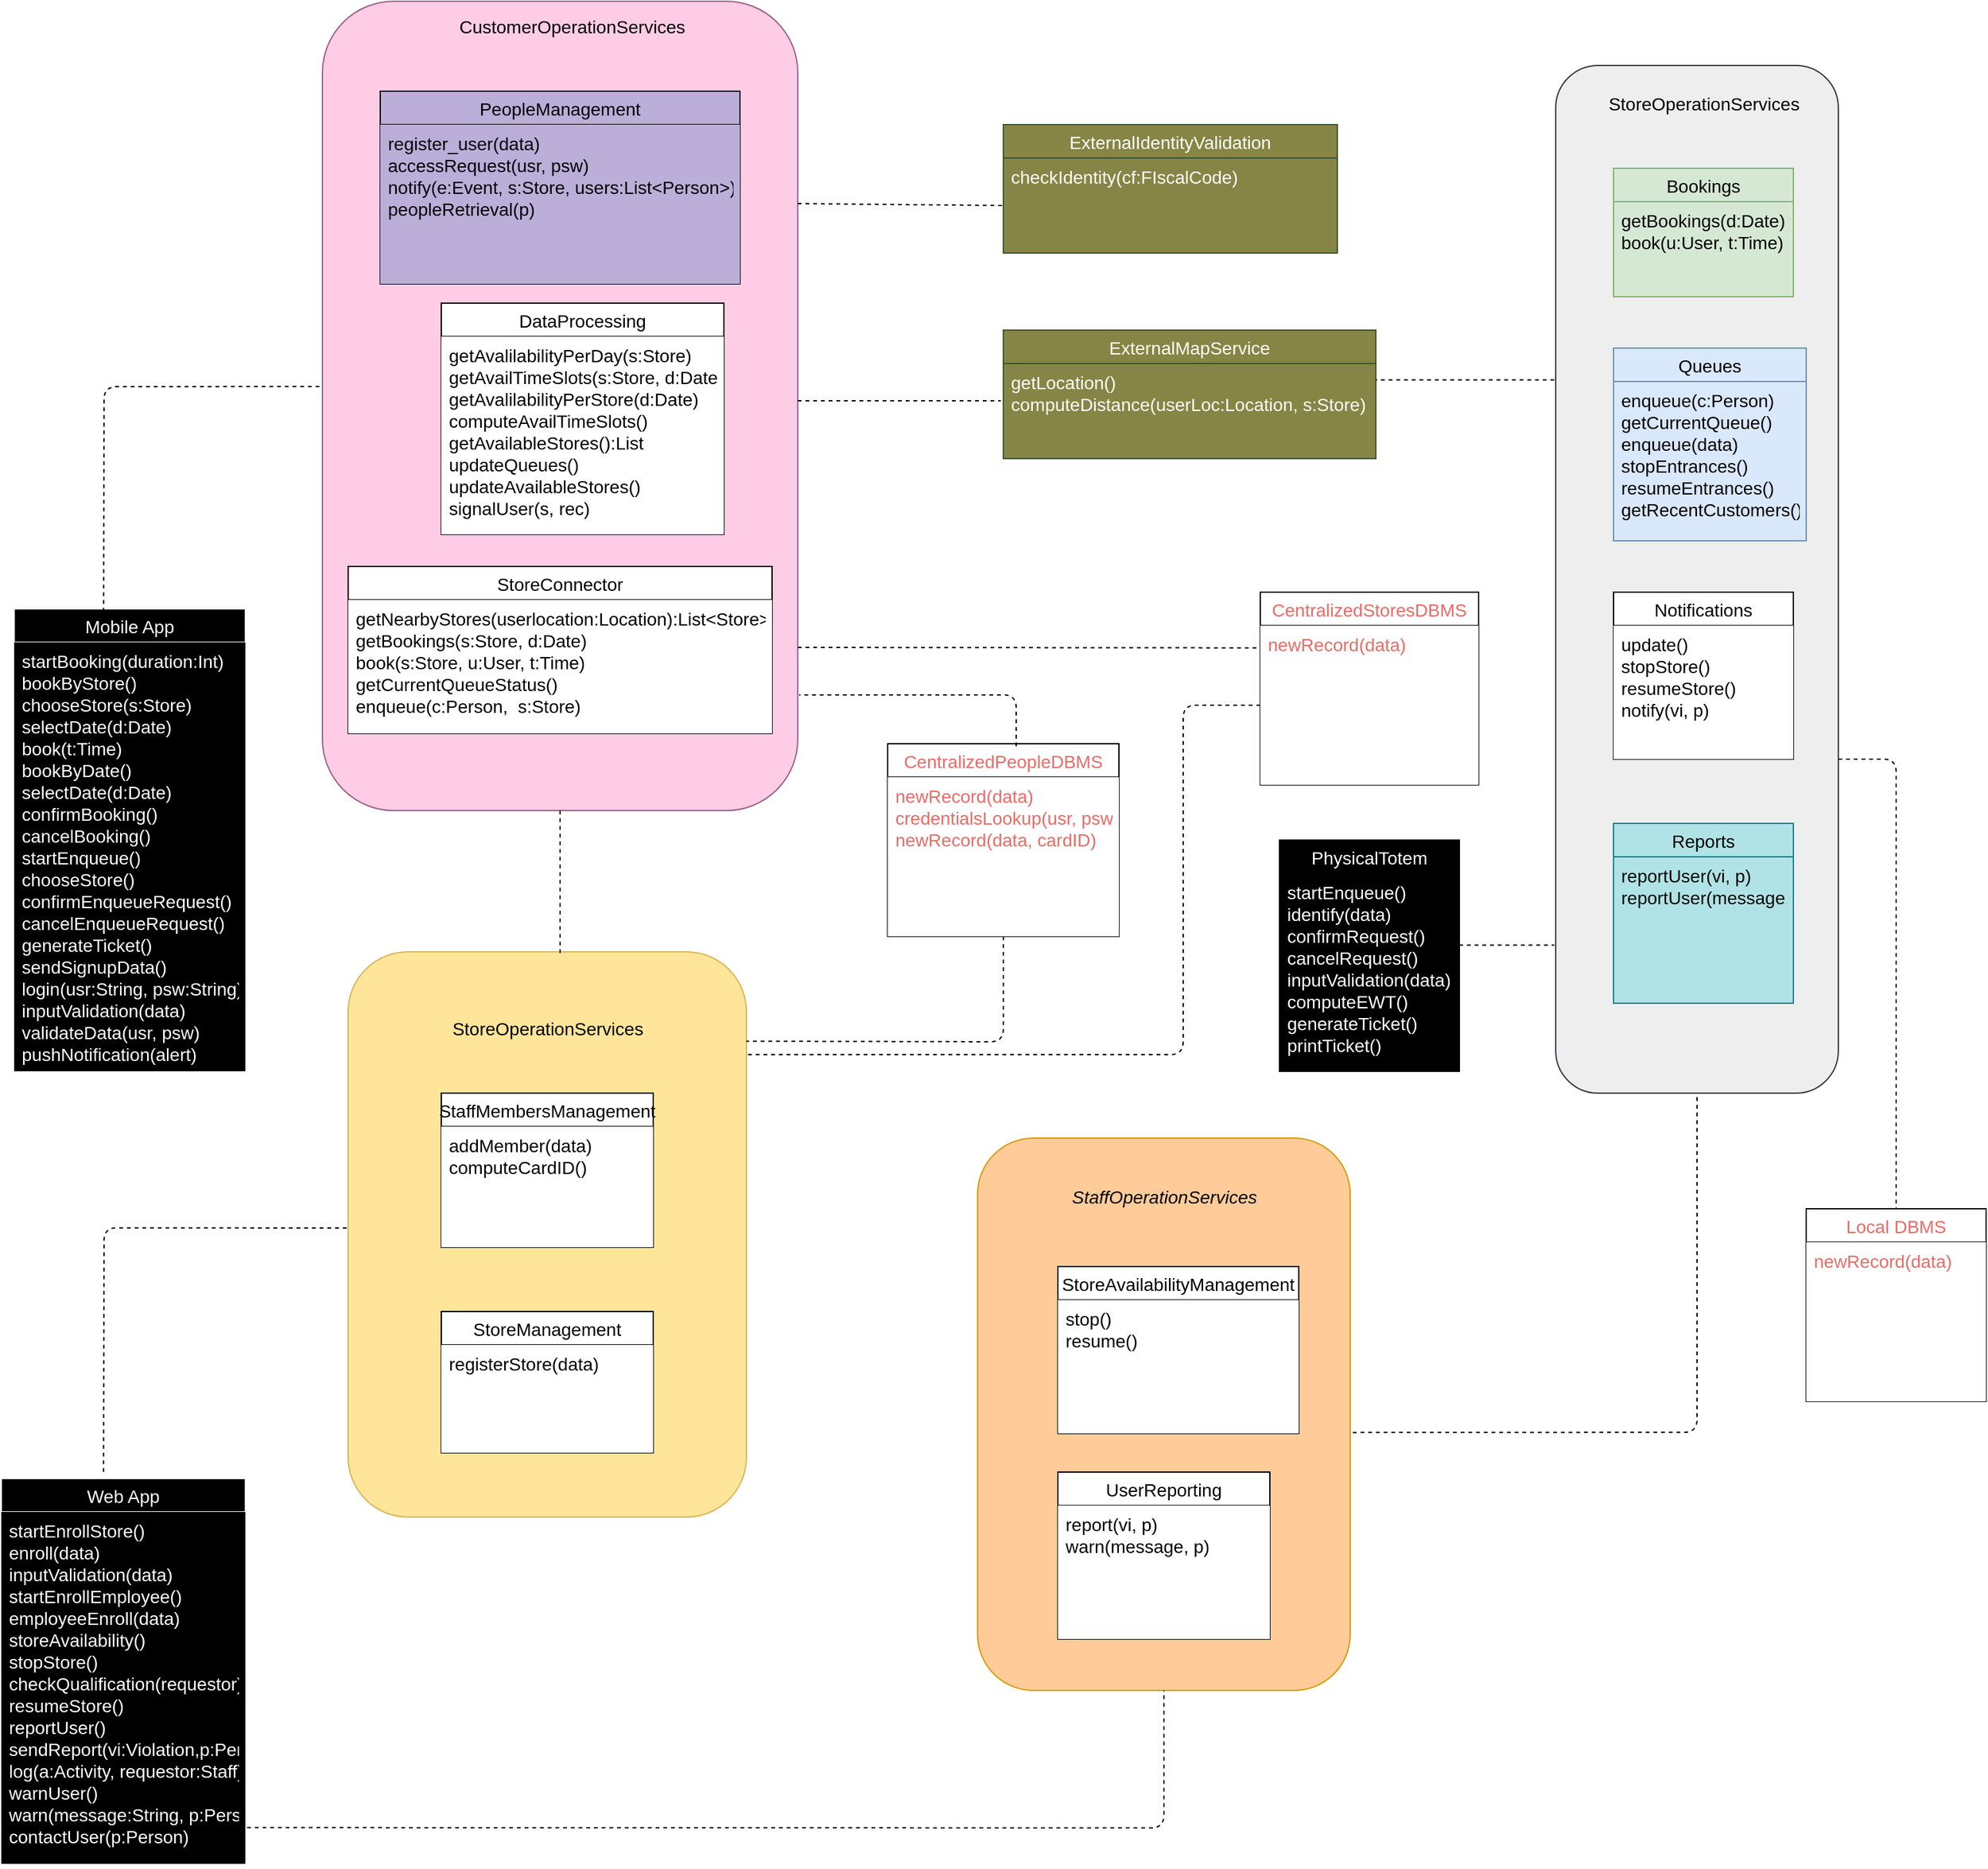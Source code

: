 <mxfile version="14.1.9" type="google"><diagram id="C5RBs43oDa-KdzZeNtuy" name="Page-1"><mxGraphModel dx="2595" dy="1323" grid="1" gridSize="10" guides="1" tooltips="1" connect="1" arrows="1" fold="1" page="1" pageScale="1" pageWidth="827" pageHeight="1169" math="0" shadow="0"><root><mxCell id="WIyWlLk6GJQsqaUBKTNV-0"/><mxCell id="WIyWlLk6GJQsqaUBKTNV-1" parent="WIyWlLk6GJQsqaUBKTNV-0"/><mxCell id="Wvntt9T2hFJP92yOpZbd-20" value="" style="rounded=1;whiteSpace=wrap;html=1;fontSize=14;strokeColor=#996185;fillColor=#FFCCE6;" parent="WIyWlLk6GJQsqaUBKTNV-1" vertex="1"><mxGeometry x="290" y="60" width="370" height="630" as="geometry"/></mxCell><mxCell id="Wvntt9T2hFJP92yOpZbd-12" value="DataProcessing" style="swimlane;fontStyle=0;childLayout=stackLayout;horizontal=1;startSize=26;horizontalStack=0;resizeParent=1;resizeParentMax=0;resizeLast=0;collapsible=1;marginBottom=0;fontSize=14;" parent="WIyWlLk6GJQsqaUBKTNV-1" vertex="1"><mxGeometry x="382.5" y="295" width="220" height="180" as="geometry"/></mxCell><mxCell id="Wvntt9T2hFJP92yOpZbd-13" value="getAvalilabilityPerDay(s:Store)&#10;getAvailTimeSlots(s:Store, d:Date)&#10;getAvalilabilityPerStore(d:Date)&#10;computeAvailTimeSlots()&#10;getAvailableStores():List&#10;updateQueues()&#10;updateAvailableStores()&#10;signalUser(s, rec)" style="text;strokeColor=none;align=left;verticalAlign=top;spacingLeft=4;spacingRight=4;overflow=hidden;rotatable=0;points=[[0,0.5],[1,0.5]];portConstraint=eastwest;fontSize=14;fillColor=#ffffff;" parent="Wvntt9T2hFJP92yOpZbd-12" vertex="1"><mxGeometry y="26" width="220" height="154" as="geometry"/></mxCell><mxCell id="Wvntt9T2hFJP92yOpZbd-21" value="&lt;span style=&quot;font-size: 14px; font-weight: 400;&quot;&gt;CustomerOperationServices&lt;/span&gt;" style="text;strokeColor=none;fillColor=none;html=1;fontSize=14;fontStyle=1;verticalAlign=middle;align=center;" parent="WIyWlLk6GJQsqaUBKTNV-1" vertex="1"><mxGeometry x="464" y="70" width="40" height="20" as="geometry"/></mxCell><mxCell id="Wvntt9T2hFJP92yOpZbd-23" value="StoreConnector" style="swimlane;fontStyle=0;childLayout=stackLayout;horizontal=1;startSize=26;horizontalStack=0;resizeParent=1;resizeParentMax=0;resizeLast=0;collapsible=1;marginBottom=0;fontSize=14;" parent="WIyWlLk6GJQsqaUBKTNV-1" vertex="1"><mxGeometry x="310" y="500" width="330" height="130" as="geometry"/></mxCell><mxCell id="Wvntt9T2hFJP92yOpZbd-24" value="getNearbyStores(userlocation:Location):List&lt;Store&gt;&#10;getBookings(s:Store, d:Date)&#10;book(s:Store, u:User, t:Time)&#10;getCurrentQueueStatus()&#10;enqueue(c:Person,  s:Store)&#10;" style="text;strokeColor=none;align=left;verticalAlign=top;spacingLeft=4;spacingRight=4;overflow=hidden;rotatable=0;points=[[0,0.5],[1,0.5]];portConstraint=eastwest;fontSize=14;fillColor=#ffffff;" parent="Wvntt9T2hFJP92yOpZbd-23" vertex="1"><mxGeometry y="26" width="330" height="104" as="geometry"/></mxCell><mxCell id="Wvntt9T2hFJP92yOpZbd-31" value="" style="rounded=1;whiteSpace=wrap;html=1;fontSize=14;fillColor=#eeeeee;strokeColor=#36393d;" parent="WIyWlLk6GJQsqaUBKTNV-1" vertex="1"><mxGeometry x="1250" y="110" width="220" height="800" as="geometry"/></mxCell><mxCell id="Wvntt9T2hFJP92yOpZbd-32" value="&lt;span style=&quot;font-size: 14px; font-weight: 400;&quot;&gt;StoreOperationServices&lt;/span&gt;" style="text;strokeColor=none;fillColor=none;html=1;fontSize=14;fontStyle=1;verticalAlign=middle;align=center;" parent="WIyWlLk6GJQsqaUBKTNV-1" vertex="1"><mxGeometry x="1345" y="130" width="40" height="20" as="geometry"/></mxCell><mxCell id="Wvntt9T2hFJP92yOpZbd-47" value="Queues" style="swimlane;fontStyle=0;childLayout=stackLayout;horizontal=1;startSize=26;fillColor=#dae8fc;horizontalStack=0;resizeParent=1;resizeParentMax=0;resizeLast=0;collapsible=1;marginBottom=0;fontSize=14;strokeColor=#6c8ebf;" parent="WIyWlLk6GJQsqaUBKTNV-1" vertex="1"><mxGeometry x="1295" y="330" width="150" height="150" as="geometry"/></mxCell><mxCell id="Wvntt9T2hFJP92yOpZbd-48" value="enqueue(c:Person)&#10;getCurrentQueue()&#10;enqueue(data)&#10;stopEntrances()&#10;resumeEntrances()&#10;getRecentCustomers()" style="text;strokeColor=#6c8ebf;fillColor=#dae8fc;align=left;verticalAlign=top;spacingLeft=4;spacingRight=4;overflow=hidden;rotatable=0;points=[[0,0.5],[1,0.5]];portConstraint=eastwest;fontSize=14;" parent="Wvntt9T2hFJP92yOpZbd-47" vertex="1"><mxGeometry y="26" width="150" height="124" as="geometry"/></mxCell><mxCell id="Wvntt9T2hFJP92yOpZbd-51" value="Notifications" style="swimlane;fontStyle=0;childLayout=stackLayout;horizontal=1;startSize=26;horizontalStack=0;resizeParent=1;resizeParentMax=0;resizeLast=0;collapsible=1;marginBottom=0;fontSize=14;" parent="WIyWlLk6GJQsqaUBKTNV-1" vertex="1"><mxGeometry x="1295" y="520" width="140" height="130" as="geometry"/></mxCell><mxCell id="Wvntt9T2hFJP92yOpZbd-52" value="update()&#10;stopStore()&#10;resumeStore()&#10;notify(vi, p)&#10;&#10;" style="text;align=left;verticalAlign=top;spacingLeft=4;spacingRight=4;overflow=hidden;rotatable=0;points=[[0,0.5],[1,0.5]];portConstraint=eastwest;fontSize=14;fillColor=#ffffff;" parent="Wvntt9T2hFJP92yOpZbd-51" vertex="1"><mxGeometry y="26" width="140" height="104" as="geometry"/></mxCell><mxCell id="Wvntt9T2hFJP92yOpZbd-55" value="Reports" style="swimlane;fontStyle=0;childLayout=stackLayout;horizontal=1;startSize=26;fillColor=#b0e3e6;horizontalStack=0;resizeParent=1;resizeParentMax=0;resizeLast=0;collapsible=1;marginBottom=0;fontSize=14;strokeColor=#0e8088;" parent="WIyWlLk6GJQsqaUBKTNV-1" vertex="1"><mxGeometry x="1295" y="700" width="140" height="140" as="geometry"/></mxCell><mxCell id="Wvntt9T2hFJP92yOpZbd-56" value="reportUser(vi, p)&#10;reportUser(message, p)" style="text;strokeColor=#0e8088;fillColor=#b0e3e6;align=left;verticalAlign=top;spacingLeft=4;spacingRight=4;overflow=hidden;rotatable=0;points=[[0,0.5],[1,0.5]];portConstraint=eastwest;fontSize=14;" parent="Wvntt9T2hFJP92yOpZbd-55" vertex="1"><mxGeometry y="26" width="140" height="114" as="geometry"/></mxCell><mxCell id="_dPfnUS4JQaAwFtP3kPF-0" value="PeopleManagement" style="swimlane;fontStyle=0;childLayout=stackLayout;horizontal=1;startSize=26;horizontalStack=0;resizeParent=1;resizeParentMax=0;resizeLast=0;collapsible=1;marginBottom=0;fontSize=14;fillColor=#BBAED9;" parent="WIyWlLk6GJQsqaUBKTNV-1" vertex="1"><mxGeometry x="335" y="130" width="280" height="150" as="geometry"/></mxCell><mxCell id="_dPfnUS4JQaAwFtP3kPF-1" value="register_user(data)&#10;accessRequest(usr, psw)&#10;notify(e:Event, s:Store, users:List&lt;Person&gt;)&#10;peopleRetrieval(p)" style="text;strokeColor=none;align=left;verticalAlign=top;spacingLeft=4;spacingRight=4;overflow=hidden;rotatable=0;points=[[0,0.5],[1,0.5]];portConstraint=eastwest;fontSize=14;fillColor=#BBAED9;" parent="_dPfnUS4JQaAwFtP3kPF-0" vertex="1"><mxGeometry y="26" width="280" height="124" as="geometry"/></mxCell><mxCell id="_dPfnUS4JQaAwFtP3kPF-4" value="Web App" style="swimlane;fontStyle=0;childLayout=stackLayout;horizontal=1;startSize=26;horizontalStack=0;resizeParent=1;resizeParentMax=0;resizeLast=0;collapsible=1;marginBottom=0;fontSize=14;strokeColor=#FFFFFF;swimlaneFillColor=none;fillColor=#000000;fontColor=#FFFFFF;" parent="WIyWlLk6GJQsqaUBKTNV-1" vertex="1"><mxGeometry x="40" y="1210" width="190" height="300" as="geometry"/></mxCell><mxCell id="_dPfnUS4JQaAwFtP3kPF-5" value="startEnrollStore()&#10;enroll(data)&#10;inputValidation(data)&#10;startEnrollEmployee()&#10;employeeEnroll(data)&#10;storeAvailability()&#10;stopStore()&#10;checkQualification(requestor)&#10;resumeStore()&#10;reportUser()&#10;sendReport(vi:Violation,p:Person)&#10;log(a:Activity, requestor:Staff)&#10;warnUser()&#10;warn(message:String, p:Person)&#10;contactUser(p:Person)" style="text;strokeColor=none;align=left;verticalAlign=top;spacingLeft=4;spacingRight=4;overflow=hidden;rotatable=0;points=[[0,0.5],[1,0.5]];portConstraint=eastwest;fontSize=14;fontColor=#FFFFFF;fillColor=#000000;" parent="_dPfnUS4JQaAwFtP3kPF-4" vertex="1"><mxGeometry y="26" width="190" height="274" as="geometry"/></mxCell><mxCell id="_dPfnUS4JQaAwFtP3kPF-8" value="Mobile App" style="swimlane;fontStyle=0;childLayout=stackLayout;horizontal=1;startSize=26;horizontalStack=0;resizeParent=1;resizeParentMax=0;resizeLast=0;collapsible=1;marginBottom=0;fontSize=14;fillColor=#000000;fontColor=#FFFFFF;strokeColor=#FFFFFF;" parent="WIyWlLk6GJQsqaUBKTNV-1" vertex="1"><mxGeometry x="50" y="533" width="180" height="360" as="geometry"/></mxCell><mxCell id="_dPfnUS4JQaAwFtP3kPF-9" value="startBooking(duration:Int)&#10;bookByStore()&#10;chooseStore(s:Store)&#10;selectDate(d:Date)&#10;book(t:Time)&#10;bookByDate()&#10;selectDate(d:Date)&#10;confirmBooking()&#10;cancelBooking()&#10;startEnqueue()&#10;chooseStore()&#10;confirmEnqueueRequest()&#10;cancelEnqueueRequest()&#10;generateTicket()&#10;sendSignupData()&#10;login(usr:String, psw:String)&#10;inputValidation(data)&#10;validateData(usr, psw)&#10;pushNotification(alert)" style="text;strokeColor=none;align=left;verticalAlign=top;spacingLeft=4;spacingRight=4;overflow=hidden;rotatable=0;points=[[0,0.5],[1,0.5]];portConstraint=eastwest;spacing=2;fontSize=14;fillColor=#000000;fontColor=#FFFFFF;" parent="_dPfnUS4JQaAwFtP3kPF-8" vertex="1"><mxGeometry y="26" width="180" height="334" as="geometry"/></mxCell><mxCell id="n581U4Fl3nn209nC1cI7-22" value="CentralizedStoresDBMS" style="swimlane;fontStyle=0;childLayout=stackLayout;horizontal=1;startSize=26;horizontalStack=0;resizeParent=1;resizeParentMax=0;resizeLast=0;collapsible=1;marginBottom=0;fontSize=14;fontColor=#EA6B66;" parent="WIyWlLk6GJQsqaUBKTNV-1" vertex="1"><mxGeometry x="1020" y="520" width="170" height="150" as="geometry"/></mxCell><mxCell id="n581U4Fl3nn209nC1cI7-23" value="newRecord(data)" style="text;strokeColor=none;align=left;verticalAlign=top;spacingLeft=4;spacingRight=4;overflow=hidden;rotatable=0;points=[[0,0.5],[1,0.5]];portConstraint=eastwest;fontSize=14;fontColor=#EA6B66;fillColor=#ffffff;" parent="n581U4Fl3nn209nC1cI7-22" vertex="1"><mxGeometry y="26" width="170" height="124" as="geometry"/></mxCell><mxCell id="n581U4Fl3nn209nC1cI7-26" value="CentralizedPeopleDBMS" style="swimlane;fontStyle=0;childLayout=stackLayout;horizontal=1;startSize=26;horizontalStack=0;resizeParent=1;resizeParentMax=0;resizeLast=0;collapsible=1;marginBottom=0;fontSize=14;fontColor=#EA6B66;" parent="WIyWlLk6GJQsqaUBKTNV-1" vertex="1"><mxGeometry x="730" y="638" width="180" height="150" as="geometry"/></mxCell><mxCell id="n581U4Fl3nn209nC1cI7-27" value="newRecord(data)&#10;credentialsLookup(usr, psw)&#10;newRecord(data, cardID)&#10;&#10;" style="text;strokeColor=none;align=left;verticalAlign=top;spacingLeft=4;spacingRight=4;overflow=hidden;rotatable=0;points=[[0,0.5],[1,0.5]];portConstraint=eastwest;fontSize=14;fillColor=#ffffff;fontColor=#EA6B66;" parent="n581U4Fl3nn209nC1cI7-26" vertex="1"><mxGeometry y="26" width="180" height="124" as="geometry"/></mxCell><mxCell id="n581U4Fl3nn209nC1cI7-30" value="ExternalMapService" style="swimlane;fontStyle=0;childLayout=stackLayout;horizontal=1;startSize=26;horizontalStack=0;resizeParent=1;resizeParentMax=0;resizeLast=0;collapsible=1;marginBottom=0;fontSize=14;strokeColor=#3A5431;fontColor=#ffffff;fillColor=#878545;" parent="WIyWlLk6GJQsqaUBKTNV-1" vertex="1"><mxGeometry x="820" y="316" width="290" height="100" as="geometry"/></mxCell><mxCell id="n581U4Fl3nn209nC1cI7-31" value="getLocation()&#10;computeDistance(userLoc:Location, s:Store)" style="text;strokeColor=#3A5431;align=left;verticalAlign=top;spacingLeft=4;spacingRight=4;overflow=hidden;rotatable=0;points=[[0,0.5],[1,0.5]];portConstraint=eastwest;fontSize=14;fontColor=#ffffff;fillColor=#878545;" parent="n581U4Fl3nn209nC1cI7-30" vertex="1"><mxGeometry y="26" width="290" height="74" as="geometry"/></mxCell><mxCell id="n581U4Fl3nn209nC1cI7-35" value="Bookings" style="swimlane;fontStyle=0;childLayout=stackLayout;horizontal=1;startSize=26;fillColor=#d5e8d4;horizontalStack=0;resizeParent=1;resizeParentMax=0;resizeLast=0;collapsible=1;marginBottom=0;fontSize=14;strokeColor=#82b366;" parent="WIyWlLk6GJQsqaUBKTNV-1" vertex="1"><mxGeometry x="1295" y="190" width="140" height="100" as="geometry"/></mxCell><mxCell id="lvahn2M5tqJA1C4rGjNk-0" value="getBookings(d:Date)&#10;book(u:User, t:Time)" style="text;strokeColor=#82b366;fillColor=#d5e8d4;align=left;verticalAlign=top;spacingLeft=4;spacingRight=4;overflow=hidden;rotatable=0;points=[[0,0.5],[1,0.5]];portConstraint=eastwest;fontSize=14;" vertex="1" parent="n581U4Fl3nn209nC1cI7-35"><mxGeometry y="26" width="140" height="74" as="geometry"/></mxCell><mxCell id="n581U4Fl3nn209nC1cI7-38" value="ExternalIdentityValidation" style="swimlane;fontStyle=0;childLayout=stackLayout;horizontal=1;startSize=26;horizontalStack=0;resizeParent=1;resizeParentMax=0;resizeLast=0;collapsible=1;marginBottom=0;fontSize=14;strokeColor=#3A5431;fontColor=#ffffff;fillColor=#878545;" parent="WIyWlLk6GJQsqaUBKTNV-1" vertex="1"><mxGeometry x="820" y="156" width="260" height="100" as="geometry"/></mxCell><mxCell id="n581U4Fl3nn209nC1cI7-39" value="checkIdentity(cf:FIscalCode)" style="text;strokeColor=#3A5431;align=left;verticalAlign=top;spacingLeft=4;spacingRight=4;overflow=hidden;rotatable=0;points=[[0,0.5],[1,0.5]];portConstraint=eastwest;fontSize=14;fontColor=#ffffff;fillColor=#878545;" parent="n581U4Fl3nn209nC1cI7-38" vertex="1"><mxGeometry y="26" width="260" height="74" as="geometry"/></mxCell><mxCell id="n581U4Fl3nn209nC1cI7-40" value="Local DBMS" style="swimlane;fontStyle=0;childLayout=stackLayout;horizontal=1;startSize=26;horizontalStack=0;resizeParent=1;resizeParentMax=0;resizeLast=0;collapsible=1;marginBottom=0;fontSize=14;labelBackgroundColor=none;fontColor=#EA6B66;" parent="WIyWlLk6GJQsqaUBKTNV-1" vertex="1"><mxGeometry x="1445" y="1000" width="140" height="150" as="geometry"/></mxCell><mxCell id="n581U4Fl3nn209nC1cI7-41" value="newRecord(data)" style="text;strokeColor=none;align=left;verticalAlign=top;spacingLeft=4;spacingRight=4;overflow=hidden;rotatable=0;points=[[0,0.5],[1,0.5]];portConstraint=eastwest;fontSize=14;fillColor=#ffffff;fontColor=#EA6B66;" parent="n581U4Fl3nn209nC1cI7-40" vertex="1"><mxGeometry y="26" width="140" height="124" as="geometry"/></mxCell><mxCell id="HJuAuP6yKRF0EI6ajas_-0" value="PhysicalTotem" style="swimlane;fontStyle=0;childLayout=stackLayout;horizontal=1;startSize=26;horizontalStack=0;resizeParent=1;resizeParentMax=0;resizeLast=0;collapsible=1;marginBottom=0;fontSize=14;fillColor=#000000;fontColor=#FFFFFF;" parent="WIyWlLk6GJQsqaUBKTNV-1" vertex="1"><mxGeometry x="1035" y="713" width="140" height="180" as="geometry"/></mxCell><mxCell id="HJuAuP6yKRF0EI6ajas_-1" value="startEnqueue()&#10;identify(data)&#10;confirmRequest()&#10;cancelRequest()&#10;inputValidation(data)&#10;computeEWT()&#10;generateTicket()&#10;printTicket()" style="text;strokeColor=none;align=left;verticalAlign=top;spacingLeft=4;spacingRight=4;overflow=hidden;rotatable=0;points=[[0,0.5],[1,0.5]];portConstraint=eastwest;fontSize=14;fontColor=#FFFFFF;fillColor=#000000;" parent="HJuAuP6yKRF0EI6ajas_-0" vertex="1"><mxGeometry y="26" width="140" height="154" as="geometry"/></mxCell><mxCell id="Wvntt9T2hFJP92yOpZbd-18" value="" style="rounded=1;whiteSpace=wrap;html=1;fontSize=14;strokeColor=#d6b656;fillColor=#FFE599;" parent="WIyWlLk6GJQsqaUBKTNV-1" vertex="1"><mxGeometry x="310" y="800" width="310" height="440" as="geometry"/></mxCell><mxCell id="Wvntt9T2hFJP92yOpZbd-19" value="&lt;span style=&quot;font-size: 14px; font-weight: 400;&quot;&gt;StoreOperationServices&lt;/span&gt;" style="text;strokeColor=none;fillColor=none;html=1;fontSize=14;fontStyle=1;verticalAlign=middle;align=center;" parent="WIyWlLk6GJQsqaUBKTNV-1" vertex="1"><mxGeometry x="445" y="836.667" width="40" height="45.833" as="geometry"/></mxCell><mxCell id="n581U4Fl3nn209nC1cI7-6" value="StaffMembersManagement" style="swimlane;fontStyle=0;childLayout=stackLayout;horizontal=1;startSize=26;horizontalStack=0;resizeParent=1;resizeParentMax=0;resizeLast=0;collapsible=1;marginBottom=0;fontSize=14;" parent="WIyWlLk6GJQsqaUBKTNV-1" vertex="1"><mxGeometry x="382.5" y="910" width="165" height="120" as="geometry"/></mxCell><mxCell id="n581U4Fl3nn209nC1cI7-7" value="addMember(data)&#10;computeCardID()" style="text;strokeColor=none;align=left;verticalAlign=top;spacingLeft=4;spacingRight=4;overflow=hidden;rotatable=0;points=[[0,0.5],[1,0.5]];portConstraint=eastwest;fontSize=14;fillColor=#ffffff;" parent="n581U4Fl3nn209nC1cI7-6" vertex="1"><mxGeometry y="26" width="165" height="94" as="geometry"/></mxCell><mxCell id="n581U4Fl3nn209nC1cI7-10" value="StoreManagement" style="swimlane;fontStyle=0;childLayout=stackLayout;horizontal=1;startSize=26;horizontalStack=0;resizeParent=1;resizeParentMax=0;resizeLast=0;collapsible=1;marginBottom=0;fontSize=14;" parent="WIyWlLk6GJQsqaUBKTNV-1" vertex="1"><mxGeometry x="382.5" y="1080" width="165" height="110" as="geometry"/></mxCell><mxCell id="n581U4Fl3nn209nC1cI7-11" value="registerStore(data)" style="text;strokeColor=none;align=left;verticalAlign=top;spacingLeft=4;spacingRight=4;overflow=hidden;rotatable=0;points=[[0,0.5],[1,0.5]];portConstraint=eastwest;fontSize=14;fillColor=#ffffff;" parent="n581U4Fl3nn209nC1cI7-10" vertex="1"><mxGeometry y="26" width="165" height="84" as="geometry"/></mxCell><mxCell id="Wvntt9T2hFJP92yOpZbd-16" value="" style="rounded=1;whiteSpace=wrap;html=1;fontSize=14;strokeColor=#d79b00;fillColor=#FFCC99;" parent="WIyWlLk6GJQsqaUBKTNV-1" vertex="1"><mxGeometry x="800" y="945" width="290" height="430" as="geometry"/></mxCell><mxCell id="Wvntt9T2hFJP92yOpZbd-17" value="&lt;span style=&quot;font-size: 14px; font-style: italic; font-weight: 400;&quot;&gt;StaffOperationServices&lt;/span&gt;" style="text;strokeColor=none;fillColor=none;html=1;fontSize=14;fontStyle=1;verticalAlign=middle;align=center;" parent="WIyWlLk6GJQsqaUBKTNV-1" vertex="1"><mxGeometry x="925" y="967.917" width="40" height="45.833" as="geometry"/></mxCell><mxCell id="n581U4Fl3nn209nC1cI7-14" value="StoreAvailabilityManagement" style="swimlane;fontStyle=0;childLayout=stackLayout;horizontal=1;startSize=26;horizontalStack=0;resizeParent=1;resizeParentMax=0;resizeLast=0;collapsible=1;marginBottom=0;fontSize=14;" parent="WIyWlLk6GJQsqaUBKTNV-1" vertex="1"><mxGeometry x="862.5" y="1045" width="187.5" height="130" as="geometry"/></mxCell><mxCell id="n581U4Fl3nn209nC1cI7-15" value="stop()&#10;resume()" style="text;strokeColor=none;align=left;verticalAlign=top;spacingLeft=4;spacingRight=4;overflow=hidden;rotatable=0;points=[[0,0.5],[1,0.5]];portConstraint=eastwest;fontSize=14;fillColor=#ffffff;" parent="n581U4Fl3nn209nC1cI7-14" vertex="1"><mxGeometry y="26" width="187.5" height="104" as="geometry"/></mxCell><mxCell id="n581U4Fl3nn209nC1cI7-18" value="UserReporting" style="swimlane;fontStyle=0;childLayout=stackLayout;horizontal=1;startSize=26;horizontalStack=0;resizeParent=1;resizeParentMax=0;resizeLast=0;collapsible=1;marginBottom=0;fontSize=14;" parent="WIyWlLk6GJQsqaUBKTNV-1" vertex="1"><mxGeometry x="862.5" y="1205" width="165" height="130" as="geometry"/></mxCell><mxCell id="n581U4Fl3nn209nC1cI7-19" value="report(vi, p)&#10;warn(message, p)" style="text;strokeColor=none;align=left;verticalAlign=top;spacingLeft=4;spacingRight=4;overflow=hidden;rotatable=0;points=[[0,0.5],[1,0.5]];portConstraint=eastwest;fontSize=14;fillColor=#ffffff;" parent="n581U4Fl3nn209nC1cI7-18" vertex="1"><mxGeometry y="26" width="165" height="104" as="geometry"/></mxCell><mxCell id="nhWr84TM4YaZd_MTJEc1-1" value="" style="endArrow=none;dashed=1;html=1;fontSize=14;exitX=0.387;exitY=0.006;exitDx=0;exitDy=0;exitPerimeter=0;entryX=0;entryY=0.476;entryDx=0;entryDy=0;entryPerimeter=0;" parent="WIyWlLk6GJQsqaUBKTNV-1" source="_dPfnUS4JQaAwFtP3kPF-8" target="Wvntt9T2hFJP92yOpZbd-20" edge="1"><mxGeometry width="50" height="50" relative="1" as="geometry"><mxPoint x="120" y="520" as="sourcePoint"/><mxPoint x="130" y="370" as="targetPoint"/><Array as="points"><mxPoint x="120" y="360"/></Array></mxGeometry></mxCell><mxCell id="nhWr84TM4YaZd_MTJEc1-2" value="" style="endArrow=none;dashed=1;html=1;fontSize=14;exitX=0.419;exitY=-0.017;exitDx=0;exitDy=0;exitPerimeter=0;" parent="WIyWlLk6GJQsqaUBKTNV-1" source="_dPfnUS4JQaAwFtP3kPF-4" edge="1"><mxGeometry width="50" height="50" relative="1" as="geometry"><mxPoint x="119.66" y="1190" as="sourcePoint"/><mxPoint x="310" y="1015" as="targetPoint"/><Array as="points"><mxPoint x="120.0" y="1014.84"/></Array></mxGeometry></mxCell><mxCell id="nhWr84TM4YaZd_MTJEc1-3" value="" style="endArrow=none;dashed=1;html=1;fontSize=14;exitX=1.007;exitY=0.897;exitDx=0;exitDy=0;exitPerimeter=0;entryX=0.5;entryY=1;entryDx=0;entryDy=0;" parent="WIyWlLk6GJQsqaUBKTNV-1" source="_dPfnUS4JQaAwFtP3kPF-5" target="Wvntt9T2hFJP92yOpZbd-16" edge="1"><mxGeometry width="50" height="50" relative="1" as="geometry"><mxPoint x="255" y="1480" as="sourcePoint"/><mxPoint x="960" y="1480" as="targetPoint"/><Array as="points"><mxPoint x="945" y="1482"/></Array></mxGeometry></mxCell><mxCell id="nhWr84TM4YaZd_MTJEc1-4" value="" style="endArrow=none;dashed=1;html=1;fontSize=14;exitX=0.5;exitY=1;exitDx=0;exitDy=0;" parent="WIyWlLk6GJQsqaUBKTNV-1" source="n581U4Fl3nn209nC1cI7-26" edge="1"><mxGeometry width="50" height="50" relative="1" as="geometry"><mxPoint x="860" y="849.58" as="sourcePoint"/><mxPoint x="620" y="869.58" as="targetPoint"/><Array as="points"><mxPoint x="820" y="870"/></Array></mxGeometry></mxCell><mxCell id="nhWr84TM4YaZd_MTJEc1-5" value="" style="endArrow=none;dashed=1;html=1;fontSize=14;exitX=0;exitY=0.5;exitDx=0;exitDy=0;" parent="WIyWlLk6GJQsqaUBKTNV-1" source="n581U4Fl3nn209nC1cI7-23" edge="1"><mxGeometry width="50" height="50" relative="1" as="geometry"><mxPoint x="1110" y="750" as="sourcePoint"/><mxPoint x="620" y="880" as="targetPoint"/><Array as="points"><mxPoint x="960" y="608"/><mxPoint x="960" y="880"/></Array></mxGeometry></mxCell><mxCell id="nhWr84TM4YaZd_MTJEc1-6" value="" style="endArrow=none;dashed=1;html=1;fontSize=14;entryX=-0.002;entryY=0.14;entryDx=0;entryDy=0;entryPerimeter=0;" parent="WIyWlLk6GJQsqaUBKTNV-1" target="n581U4Fl3nn209nC1cI7-23" edge="1"><mxGeometry width="50" height="50" relative="1" as="geometry"><mxPoint x="660" y="563" as="sourcePoint"/><mxPoint x="1160" y="520" as="targetPoint"/></mxGeometry></mxCell><mxCell id="nhWr84TM4YaZd_MTJEc1-7" value="" style="endArrow=none;dashed=1;html=1;fontSize=14;" parent="WIyWlLk6GJQsqaUBKTNV-1" edge="1"><mxGeometry width="50" height="50" relative="1" as="geometry"><mxPoint x="830" y="640" as="sourcePoint"/><mxPoint x="661" y="600" as="targetPoint"/><Array as="points"><mxPoint x="830" y="600"/></Array></mxGeometry></mxCell><mxCell id="nhWr84TM4YaZd_MTJEc1-8" value="" style="endArrow=none;dashed=1;html=1;fontSize=14;entryX=0.5;entryY=1;entryDx=0;entryDy=0;exitX=1.007;exitY=0.533;exitDx=0;exitDy=0;exitPerimeter=0;" parent="WIyWlLk6GJQsqaUBKTNV-1" source="Wvntt9T2hFJP92yOpZbd-16" target="Wvntt9T2hFJP92yOpZbd-31" edge="1"><mxGeometry width="50" height="50" relative="1" as="geometry"><mxPoint x="1080" y="1210" as="sourcePoint"/><mxPoint x="1130" y="1160" as="targetPoint"/><Array as="points"><mxPoint x="1360" y="1174"/></Array></mxGeometry></mxCell><mxCell id="nhWr84TM4YaZd_MTJEc1-9" value="" style="endArrow=none;dashed=1;html=1;fontSize=14;entryX=-0.005;entryY=0.856;entryDx=0;entryDy=0;entryPerimeter=0;exitX=0.999;exitY=0.362;exitDx=0;exitDy=0;exitPerimeter=0;" parent="WIyWlLk6GJQsqaUBKTNV-1" source="HJuAuP6yKRF0EI6ajas_-1" target="Wvntt9T2hFJP92yOpZbd-31" edge="1"><mxGeometry width="50" height="50" relative="1" as="geometry"><mxPoint x="1180" y="860" as="sourcePoint"/><mxPoint x="1230" y="810" as="targetPoint"/></mxGeometry></mxCell><mxCell id="nhWr84TM4YaZd_MTJEc1-10" value="" style="endArrow=none;dashed=1;html=1;fontSize=14;exitX=1;exitY=0.25;exitDx=0;exitDy=0;entryX=0;entryY=0.5;entryDx=0;entryDy=0;" parent="WIyWlLk6GJQsqaUBKTNV-1" source="Wvntt9T2hFJP92yOpZbd-20" target="n581U4Fl3nn209nC1cI7-39" edge="1"><mxGeometry width="50" height="50" relative="1" as="geometry"><mxPoint x="800" y="290" as="sourcePoint"/><mxPoint x="850" y="240" as="targetPoint"/></mxGeometry></mxCell><mxCell id="nhWr84TM4YaZd_MTJEc1-11" value="" style="endArrow=none;dashed=1;html=1;fontSize=14;" parent="WIyWlLk6GJQsqaUBKTNV-1" edge="1"><mxGeometry width="50" height="50" relative="1" as="geometry"><mxPoint x="660" y="371" as="sourcePoint"/><mxPoint x="818" y="371" as="targetPoint"/></mxGeometry></mxCell><mxCell id="nhWr84TM4YaZd_MTJEc1-12" value="" style="endArrow=none;dashed=1;html=1;fontSize=14;exitX=-0.005;exitY=0.306;exitDx=0;exitDy=0;exitPerimeter=0;entryX=1;entryY=0.173;entryDx=0;entryDy=0;entryPerimeter=0;" parent="WIyWlLk6GJQsqaUBKTNV-1" source="Wvntt9T2hFJP92yOpZbd-31" target="n581U4Fl3nn209nC1cI7-31" edge="1"><mxGeometry width="50" height="50" relative="1" as="geometry"><mxPoint x="830" y="290" as="sourcePoint"/><mxPoint x="880" y="240" as="targetPoint"/></mxGeometry></mxCell><mxCell id="nhWr84TM4YaZd_MTJEc1-13" value="" style="endArrow=none;dashed=1;html=1;fontSize=14;entryX=0.5;entryY=1;entryDx=0;entryDy=0;" parent="WIyWlLk6GJQsqaUBKTNV-1" target="Wvntt9T2hFJP92yOpZbd-20" edge="1"><mxGeometry width="50" height="50" relative="1" as="geometry"><mxPoint x="475" y="801" as="sourcePoint"/><mxPoint x="860" y="940" as="targetPoint"/></mxGeometry></mxCell><mxCell id="nhWr84TM4YaZd_MTJEc1-14" value="" style="endArrow=none;dashed=1;html=1;fontSize=14;entryX=0.5;entryY=0;entryDx=0;entryDy=0;exitX=1;exitY=0.675;exitDx=0;exitDy=0;exitPerimeter=0;" parent="WIyWlLk6GJQsqaUBKTNV-1" source="Wvntt9T2hFJP92yOpZbd-31" target="n581U4Fl3nn209nC1cI7-40" edge="1"><mxGeometry width="50" height="50" relative="1" as="geometry"><mxPoint x="890" y="630" as="sourcePoint"/><mxPoint x="940" y="580" as="targetPoint"/><Array as="points"><mxPoint x="1515" y="650"/></Array></mxGeometry></mxCell></root></mxGraphModel></diagram></mxfile>
